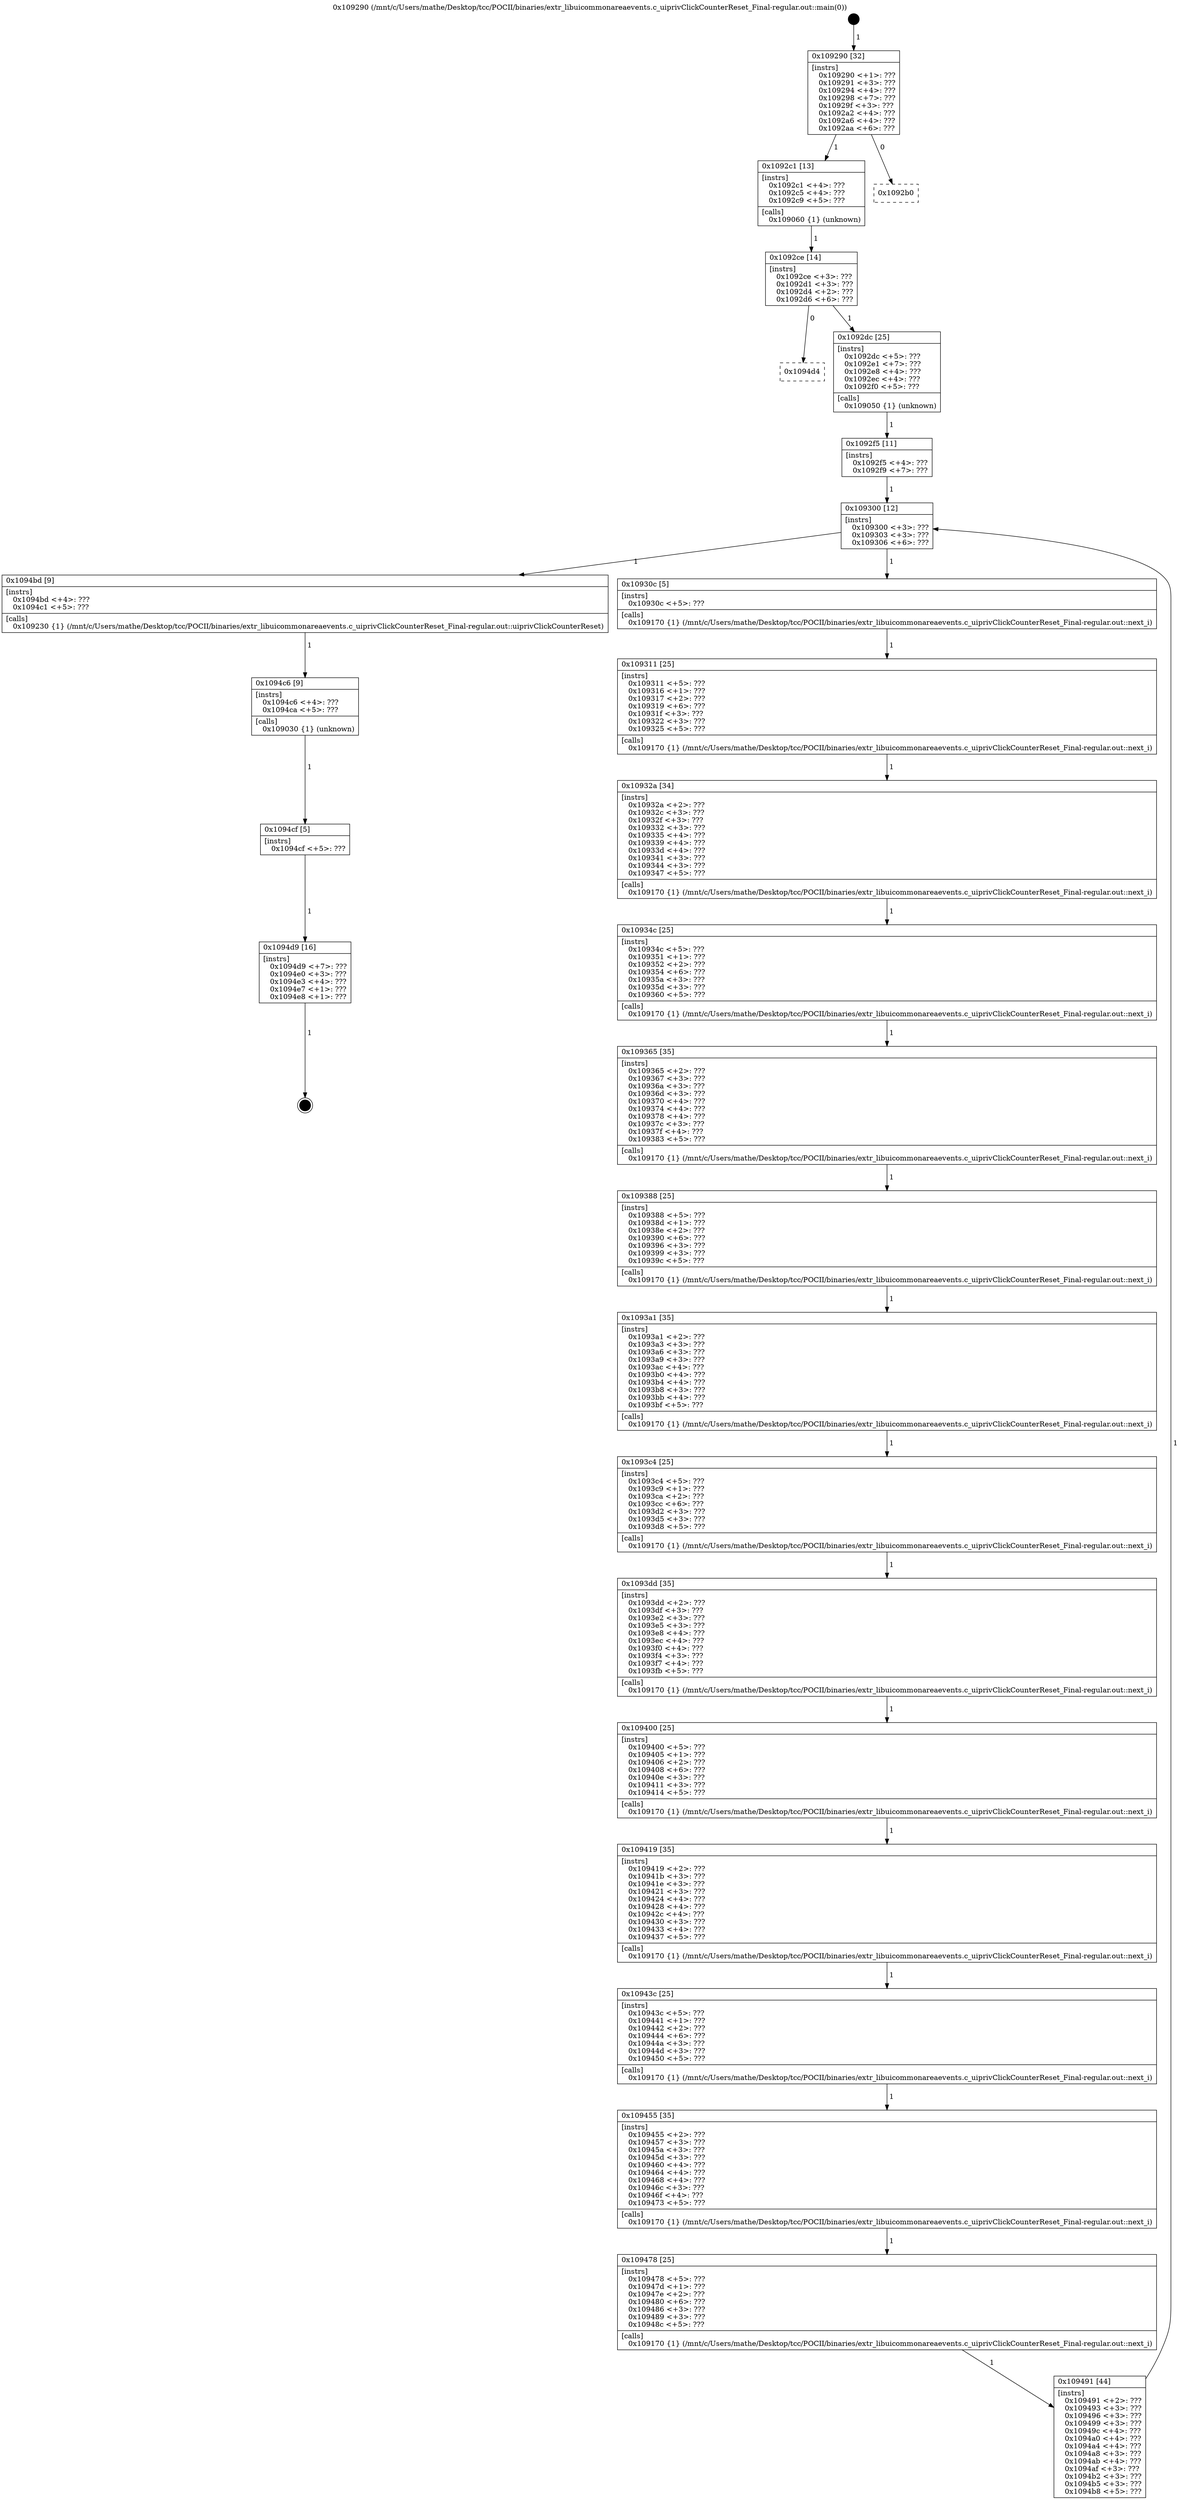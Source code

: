 digraph "0x109290" {
  label = "0x109290 (/mnt/c/Users/mathe/Desktop/tcc/POCII/binaries/extr_libuicommonareaevents.c_uiprivClickCounterReset_Final-regular.out::main(0))"
  labelloc = "t"
  node[shape=record]

  Entry [label="",width=0.3,height=0.3,shape=circle,fillcolor=black,style=filled]
  "0x109290" [label="{
     0x109290 [32]\l
     | [instrs]\l
     &nbsp;&nbsp;0x109290 \<+1\>: ???\l
     &nbsp;&nbsp;0x109291 \<+3\>: ???\l
     &nbsp;&nbsp;0x109294 \<+4\>: ???\l
     &nbsp;&nbsp;0x109298 \<+7\>: ???\l
     &nbsp;&nbsp;0x10929f \<+3\>: ???\l
     &nbsp;&nbsp;0x1092a2 \<+4\>: ???\l
     &nbsp;&nbsp;0x1092a6 \<+4\>: ???\l
     &nbsp;&nbsp;0x1092aa \<+6\>: ???\l
  }"]
  "0x1092c1" [label="{
     0x1092c1 [13]\l
     | [instrs]\l
     &nbsp;&nbsp;0x1092c1 \<+4\>: ???\l
     &nbsp;&nbsp;0x1092c5 \<+4\>: ???\l
     &nbsp;&nbsp;0x1092c9 \<+5\>: ???\l
     | [calls]\l
     &nbsp;&nbsp;0x109060 \{1\} (unknown)\l
  }"]
  "0x1092b0" [label="{
     0x1092b0\l
  }", style=dashed]
  "0x1092ce" [label="{
     0x1092ce [14]\l
     | [instrs]\l
     &nbsp;&nbsp;0x1092ce \<+3\>: ???\l
     &nbsp;&nbsp;0x1092d1 \<+3\>: ???\l
     &nbsp;&nbsp;0x1092d4 \<+2\>: ???\l
     &nbsp;&nbsp;0x1092d6 \<+6\>: ???\l
  }"]
  "0x1094d4" [label="{
     0x1094d4\l
  }", style=dashed]
  "0x1092dc" [label="{
     0x1092dc [25]\l
     | [instrs]\l
     &nbsp;&nbsp;0x1092dc \<+5\>: ???\l
     &nbsp;&nbsp;0x1092e1 \<+7\>: ???\l
     &nbsp;&nbsp;0x1092e8 \<+4\>: ???\l
     &nbsp;&nbsp;0x1092ec \<+4\>: ???\l
     &nbsp;&nbsp;0x1092f0 \<+5\>: ???\l
     | [calls]\l
     &nbsp;&nbsp;0x109050 \{1\} (unknown)\l
  }"]
  Exit [label="",width=0.3,height=0.3,shape=circle,fillcolor=black,style=filled,peripheries=2]
  "0x109300" [label="{
     0x109300 [12]\l
     | [instrs]\l
     &nbsp;&nbsp;0x109300 \<+3\>: ???\l
     &nbsp;&nbsp;0x109303 \<+3\>: ???\l
     &nbsp;&nbsp;0x109306 \<+6\>: ???\l
  }"]
  "0x1094bd" [label="{
     0x1094bd [9]\l
     | [instrs]\l
     &nbsp;&nbsp;0x1094bd \<+4\>: ???\l
     &nbsp;&nbsp;0x1094c1 \<+5\>: ???\l
     | [calls]\l
     &nbsp;&nbsp;0x109230 \{1\} (/mnt/c/Users/mathe/Desktop/tcc/POCII/binaries/extr_libuicommonareaevents.c_uiprivClickCounterReset_Final-regular.out::uiprivClickCounterReset)\l
  }"]
  "0x10930c" [label="{
     0x10930c [5]\l
     | [instrs]\l
     &nbsp;&nbsp;0x10930c \<+5\>: ???\l
     | [calls]\l
     &nbsp;&nbsp;0x109170 \{1\} (/mnt/c/Users/mathe/Desktop/tcc/POCII/binaries/extr_libuicommonareaevents.c_uiprivClickCounterReset_Final-regular.out::next_i)\l
  }"]
  "0x109311" [label="{
     0x109311 [25]\l
     | [instrs]\l
     &nbsp;&nbsp;0x109311 \<+5\>: ???\l
     &nbsp;&nbsp;0x109316 \<+1\>: ???\l
     &nbsp;&nbsp;0x109317 \<+2\>: ???\l
     &nbsp;&nbsp;0x109319 \<+6\>: ???\l
     &nbsp;&nbsp;0x10931f \<+3\>: ???\l
     &nbsp;&nbsp;0x109322 \<+3\>: ???\l
     &nbsp;&nbsp;0x109325 \<+5\>: ???\l
     | [calls]\l
     &nbsp;&nbsp;0x109170 \{1\} (/mnt/c/Users/mathe/Desktop/tcc/POCII/binaries/extr_libuicommonareaevents.c_uiprivClickCounterReset_Final-regular.out::next_i)\l
  }"]
  "0x10932a" [label="{
     0x10932a [34]\l
     | [instrs]\l
     &nbsp;&nbsp;0x10932a \<+2\>: ???\l
     &nbsp;&nbsp;0x10932c \<+3\>: ???\l
     &nbsp;&nbsp;0x10932f \<+3\>: ???\l
     &nbsp;&nbsp;0x109332 \<+3\>: ???\l
     &nbsp;&nbsp;0x109335 \<+4\>: ???\l
     &nbsp;&nbsp;0x109339 \<+4\>: ???\l
     &nbsp;&nbsp;0x10933d \<+4\>: ???\l
     &nbsp;&nbsp;0x109341 \<+3\>: ???\l
     &nbsp;&nbsp;0x109344 \<+3\>: ???\l
     &nbsp;&nbsp;0x109347 \<+5\>: ???\l
     | [calls]\l
     &nbsp;&nbsp;0x109170 \{1\} (/mnt/c/Users/mathe/Desktop/tcc/POCII/binaries/extr_libuicommonareaevents.c_uiprivClickCounterReset_Final-regular.out::next_i)\l
  }"]
  "0x10934c" [label="{
     0x10934c [25]\l
     | [instrs]\l
     &nbsp;&nbsp;0x10934c \<+5\>: ???\l
     &nbsp;&nbsp;0x109351 \<+1\>: ???\l
     &nbsp;&nbsp;0x109352 \<+2\>: ???\l
     &nbsp;&nbsp;0x109354 \<+6\>: ???\l
     &nbsp;&nbsp;0x10935a \<+3\>: ???\l
     &nbsp;&nbsp;0x10935d \<+3\>: ???\l
     &nbsp;&nbsp;0x109360 \<+5\>: ???\l
     | [calls]\l
     &nbsp;&nbsp;0x109170 \{1\} (/mnt/c/Users/mathe/Desktop/tcc/POCII/binaries/extr_libuicommonareaevents.c_uiprivClickCounterReset_Final-regular.out::next_i)\l
  }"]
  "0x109365" [label="{
     0x109365 [35]\l
     | [instrs]\l
     &nbsp;&nbsp;0x109365 \<+2\>: ???\l
     &nbsp;&nbsp;0x109367 \<+3\>: ???\l
     &nbsp;&nbsp;0x10936a \<+3\>: ???\l
     &nbsp;&nbsp;0x10936d \<+3\>: ???\l
     &nbsp;&nbsp;0x109370 \<+4\>: ???\l
     &nbsp;&nbsp;0x109374 \<+4\>: ???\l
     &nbsp;&nbsp;0x109378 \<+4\>: ???\l
     &nbsp;&nbsp;0x10937c \<+3\>: ???\l
     &nbsp;&nbsp;0x10937f \<+4\>: ???\l
     &nbsp;&nbsp;0x109383 \<+5\>: ???\l
     | [calls]\l
     &nbsp;&nbsp;0x109170 \{1\} (/mnt/c/Users/mathe/Desktop/tcc/POCII/binaries/extr_libuicommonareaevents.c_uiprivClickCounterReset_Final-regular.out::next_i)\l
  }"]
  "0x109388" [label="{
     0x109388 [25]\l
     | [instrs]\l
     &nbsp;&nbsp;0x109388 \<+5\>: ???\l
     &nbsp;&nbsp;0x10938d \<+1\>: ???\l
     &nbsp;&nbsp;0x10938e \<+2\>: ???\l
     &nbsp;&nbsp;0x109390 \<+6\>: ???\l
     &nbsp;&nbsp;0x109396 \<+3\>: ???\l
     &nbsp;&nbsp;0x109399 \<+3\>: ???\l
     &nbsp;&nbsp;0x10939c \<+5\>: ???\l
     | [calls]\l
     &nbsp;&nbsp;0x109170 \{1\} (/mnt/c/Users/mathe/Desktop/tcc/POCII/binaries/extr_libuicommonareaevents.c_uiprivClickCounterReset_Final-regular.out::next_i)\l
  }"]
  "0x1093a1" [label="{
     0x1093a1 [35]\l
     | [instrs]\l
     &nbsp;&nbsp;0x1093a1 \<+2\>: ???\l
     &nbsp;&nbsp;0x1093a3 \<+3\>: ???\l
     &nbsp;&nbsp;0x1093a6 \<+3\>: ???\l
     &nbsp;&nbsp;0x1093a9 \<+3\>: ???\l
     &nbsp;&nbsp;0x1093ac \<+4\>: ???\l
     &nbsp;&nbsp;0x1093b0 \<+4\>: ???\l
     &nbsp;&nbsp;0x1093b4 \<+4\>: ???\l
     &nbsp;&nbsp;0x1093b8 \<+3\>: ???\l
     &nbsp;&nbsp;0x1093bb \<+4\>: ???\l
     &nbsp;&nbsp;0x1093bf \<+5\>: ???\l
     | [calls]\l
     &nbsp;&nbsp;0x109170 \{1\} (/mnt/c/Users/mathe/Desktop/tcc/POCII/binaries/extr_libuicommonareaevents.c_uiprivClickCounterReset_Final-regular.out::next_i)\l
  }"]
  "0x1093c4" [label="{
     0x1093c4 [25]\l
     | [instrs]\l
     &nbsp;&nbsp;0x1093c4 \<+5\>: ???\l
     &nbsp;&nbsp;0x1093c9 \<+1\>: ???\l
     &nbsp;&nbsp;0x1093ca \<+2\>: ???\l
     &nbsp;&nbsp;0x1093cc \<+6\>: ???\l
     &nbsp;&nbsp;0x1093d2 \<+3\>: ???\l
     &nbsp;&nbsp;0x1093d5 \<+3\>: ???\l
     &nbsp;&nbsp;0x1093d8 \<+5\>: ???\l
     | [calls]\l
     &nbsp;&nbsp;0x109170 \{1\} (/mnt/c/Users/mathe/Desktop/tcc/POCII/binaries/extr_libuicommonareaevents.c_uiprivClickCounterReset_Final-regular.out::next_i)\l
  }"]
  "0x1093dd" [label="{
     0x1093dd [35]\l
     | [instrs]\l
     &nbsp;&nbsp;0x1093dd \<+2\>: ???\l
     &nbsp;&nbsp;0x1093df \<+3\>: ???\l
     &nbsp;&nbsp;0x1093e2 \<+3\>: ???\l
     &nbsp;&nbsp;0x1093e5 \<+3\>: ???\l
     &nbsp;&nbsp;0x1093e8 \<+4\>: ???\l
     &nbsp;&nbsp;0x1093ec \<+4\>: ???\l
     &nbsp;&nbsp;0x1093f0 \<+4\>: ???\l
     &nbsp;&nbsp;0x1093f4 \<+3\>: ???\l
     &nbsp;&nbsp;0x1093f7 \<+4\>: ???\l
     &nbsp;&nbsp;0x1093fb \<+5\>: ???\l
     | [calls]\l
     &nbsp;&nbsp;0x109170 \{1\} (/mnt/c/Users/mathe/Desktop/tcc/POCII/binaries/extr_libuicommonareaevents.c_uiprivClickCounterReset_Final-regular.out::next_i)\l
  }"]
  "0x109400" [label="{
     0x109400 [25]\l
     | [instrs]\l
     &nbsp;&nbsp;0x109400 \<+5\>: ???\l
     &nbsp;&nbsp;0x109405 \<+1\>: ???\l
     &nbsp;&nbsp;0x109406 \<+2\>: ???\l
     &nbsp;&nbsp;0x109408 \<+6\>: ???\l
     &nbsp;&nbsp;0x10940e \<+3\>: ???\l
     &nbsp;&nbsp;0x109411 \<+3\>: ???\l
     &nbsp;&nbsp;0x109414 \<+5\>: ???\l
     | [calls]\l
     &nbsp;&nbsp;0x109170 \{1\} (/mnt/c/Users/mathe/Desktop/tcc/POCII/binaries/extr_libuicommonareaevents.c_uiprivClickCounterReset_Final-regular.out::next_i)\l
  }"]
  "0x109419" [label="{
     0x109419 [35]\l
     | [instrs]\l
     &nbsp;&nbsp;0x109419 \<+2\>: ???\l
     &nbsp;&nbsp;0x10941b \<+3\>: ???\l
     &nbsp;&nbsp;0x10941e \<+3\>: ???\l
     &nbsp;&nbsp;0x109421 \<+3\>: ???\l
     &nbsp;&nbsp;0x109424 \<+4\>: ???\l
     &nbsp;&nbsp;0x109428 \<+4\>: ???\l
     &nbsp;&nbsp;0x10942c \<+4\>: ???\l
     &nbsp;&nbsp;0x109430 \<+3\>: ???\l
     &nbsp;&nbsp;0x109433 \<+4\>: ???\l
     &nbsp;&nbsp;0x109437 \<+5\>: ???\l
     | [calls]\l
     &nbsp;&nbsp;0x109170 \{1\} (/mnt/c/Users/mathe/Desktop/tcc/POCII/binaries/extr_libuicommonareaevents.c_uiprivClickCounterReset_Final-regular.out::next_i)\l
  }"]
  "0x10943c" [label="{
     0x10943c [25]\l
     | [instrs]\l
     &nbsp;&nbsp;0x10943c \<+5\>: ???\l
     &nbsp;&nbsp;0x109441 \<+1\>: ???\l
     &nbsp;&nbsp;0x109442 \<+2\>: ???\l
     &nbsp;&nbsp;0x109444 \<+6\>: ???\l
     &nbsp;&nbsp;0x10944a \<+3\>: ???\l
     &nbsp;&nbsp;0x10944d \<+3\>: ???\l
     &nbsp;&nbsp;0x109450 \<+5\>: ???\l
     | [calls]\l
     &nbsp;&nbsp;0x109170 \{1\} (/mnt/c/Users/mathe/Desktop/tcc/POCII/binaries/extr_libuicommonareaevents.c_uiprivClickCounterReset_Final-regular.out::next_i)\l
  }"]
  "0x109455" [label="{
     0x109455 [35]\l
     | [instrs]\l
     &nbsp;&nbsp;0x109455 \<+2\>: ???\l
     &nbsp;&nbsp;0x109457 \<+3\>: ???\l
     &nbsp;&nbsp;0x10945a \<+3\>: ???\l
     &nbsp;&nbsp;0x10945d \<+3\>: ???\l
     &nbsp;&nbsp;0x109460 \<+4\>: ???\l
     &nbsp;&nbsp;0x109464 \<+4\>: ???\l
     &nbsp;&nbsp;0x109468 \<+4\>: ???\l
     &nbsp;&nbsp;0x10946c \<+3\>: ???\l
     &nbsp;&nbsp;0x10946f \<+4\>: ???\l
     &nbsp;&nbsp;0x109473 \<+5\>: ???\l
     | [calls]\l
     &nbsp;&nbsp;0x109170 \{1\} (/mnt/c/Users/mathe/Desktop/tcc/POCII/binaries/extr_libuicommonareaevents.c_uiprivClickCounterReset_Final-regular.out::next_i)\l
  }"]
  "0x109478" [label="{
     0x109478 [25]\l
     | [instrs]\l
     &nbsp;&nbsp;0x109478 \<+5\>: ???\l
     &nbsp;&nbsp;0x10947d \<+1\>: ???\l
     &nbsp;&nbsp;0x10947e \<+2\>: ???\l
     &nbsp;&nbsp;0x109480 \<+6\>: ???\l
     &nbsp;&nbsp;0x109486 \<+3\>: ???\l
     &nbsp;&nbsp;0x109489 \<+3\>: ???\l
     &nbsp;&nbsp;0x10948c \<+5\>: ???\l
     | [calls]\l
     &nbsp;&nbsp;0x109170 \{1\} (/mnt/c/Users/mathe/Desktop/tcc/POCII/binaries/extr_libuicommonareaevents.c_uiprivClickCounterReset_Final-regular.out::next_i)\l
  }"]
  "0x109491" [label="{
     0x109491 [44]\l
     | [instrs]\l
     &nbsp;&nbsp;0x109491 \<+2\>: ???\l
     &nbsp;&nbsp;0x109493 \<+3\>: ???\l
     &nbsp;&nbsp;0x109496 \<+3\>: ???\l
     &nbsp;&nbsp;0x109499 \<+3\>: ???\l
     &nbsp;&nbsp;0x10949c \<+4\>: ???\l
     &nbsp;&nbsp;0x1094a0 \<+4\>: ???\l
     &nbsp;&nbsp;0x1094a4 \<+4\>: ???\l
     &nbsp;&nbsp;0x1094a8 \<+3\>: ???\l
     &nbsp;&nbsp;0x1094ab \<+4\>: ???\l
     &nbsp;&nbsp;0x1094af \<+3\>: ???\l
     &nbsp;&nbsp;0x1094b2 \<+3\>: ???\l
     &nbsp;&nbsp;0x1094b5 \<+3\>: ???\l
     &nbsp;&nbsp;0x1094b8 \<+5\>: ???\l
  }"]
  "0x1092f5" [label="{
     0x1092f5 [11]\l
     | [instrs]\l
     &nbsp;&nbsp;0x1092f5 \<+4\>: ???\l
     &nbsp;&nbsp;0x1092f9 \<+7\>: ???\l
  }"]
  "0x1094c6" [label="{
     0x1094c6 [9]\l
     | [instrs]\l
     &nbsp;&nbsp;0x1094c6 \<+4\>: ???\l
     &nbsp;&nbsp;0x1094ca \<+5\>: ???\l
     | [calls]\l
     &nbsp;&nbsp;0x109030 \{1\} (unknown)\l
  }"]
  "0x1094cf" [label="{
     0x1094cf [5]\l
     | [instrs]\l
     &nbsp;&nbsp;0x1094cf \<+5\>: ???\l
  }"]
  "0x1094d9" [label="{
     0x1094d9 [16]\l
     | [instrs]\l
     &nbsp;&nbsp;0x1094d9 \<+7\>: ???\l
     &nbsp;&nbsp;0x1094e0 \<+3\>: ???\l
     &nbsp;&nbsp;0x1094e3 \<+4\>: ???\l
     &nbsp;&nbsp;0x1094e7 \<+1\>: ???\l
     &nbsp;&nbsp;0x1094e8 \<+1\>: ???\l
  }"]
  Entry -> "0x109290" [label=" 1"]
  "0x109290" -> "0x1092c1" [label=" 1"]
  "0x109290" -> "0x1092b0" [label=" 0"]
  "0x1092c1" -> "0x1092ce" [label=" 1"]
  "0x1092ce" -> "0x1094d4" [label=" 0"]
  "0x1092ce" -> "0x1092dc" [label=" 1"]
  "0x1094d9" -> Exit [label=" 1"]
  "0x1092dc" -> "0x1092f5" [label=" 1"]
  "0x109300" -> "0x1094bd" [label=" 1"]
  "0x109300" -> "0x10930c" [label=" 1"]
  "0x10930c" -> "0x109311" [label=" 1"]
  "0x109311" -> "0x10932a" [label=" 1"]
  "0x10932a" -> "0x10934c" [label=" 1"]
  "0x10934c" -> "0x109365" [label=" 1"]
  "0x109365" -> "0x109388" [label=" 1"]
  "0x109388" -> "0x1093a1" [label=" 1"]
  "0x1093a1" -> "0x1093c4" [label=" 1"]
  "0x1093c4" -> "0x1093dd" [label=" 1"]
  "0x1093dd" -> "0x109400" [label=" 1"]
  "0x109400" -> "0x109419" [label=" 1"]
  "0x109419" -> "0x10943c" [label=" 1"]
  "0x10943c" -> "0x109455" [label=" 1"]
  "0x109455" -> "0x109478" [label=" 1"]
  "0x109478" -> "0x109491" [label=" 1"]
  "0x1092f5" -> "0x109300" [label=" 1"]
  "0x109491" -> "0x109300" [label=" 1"]
  "0x1094bd" -> "0x1094c6" [label=" 1"]
  "0x1094c6" -> "0x1094cf" [label=" 1"]
  "0x1094cf" -> "0x1094d9" [label=" 1"]
}
